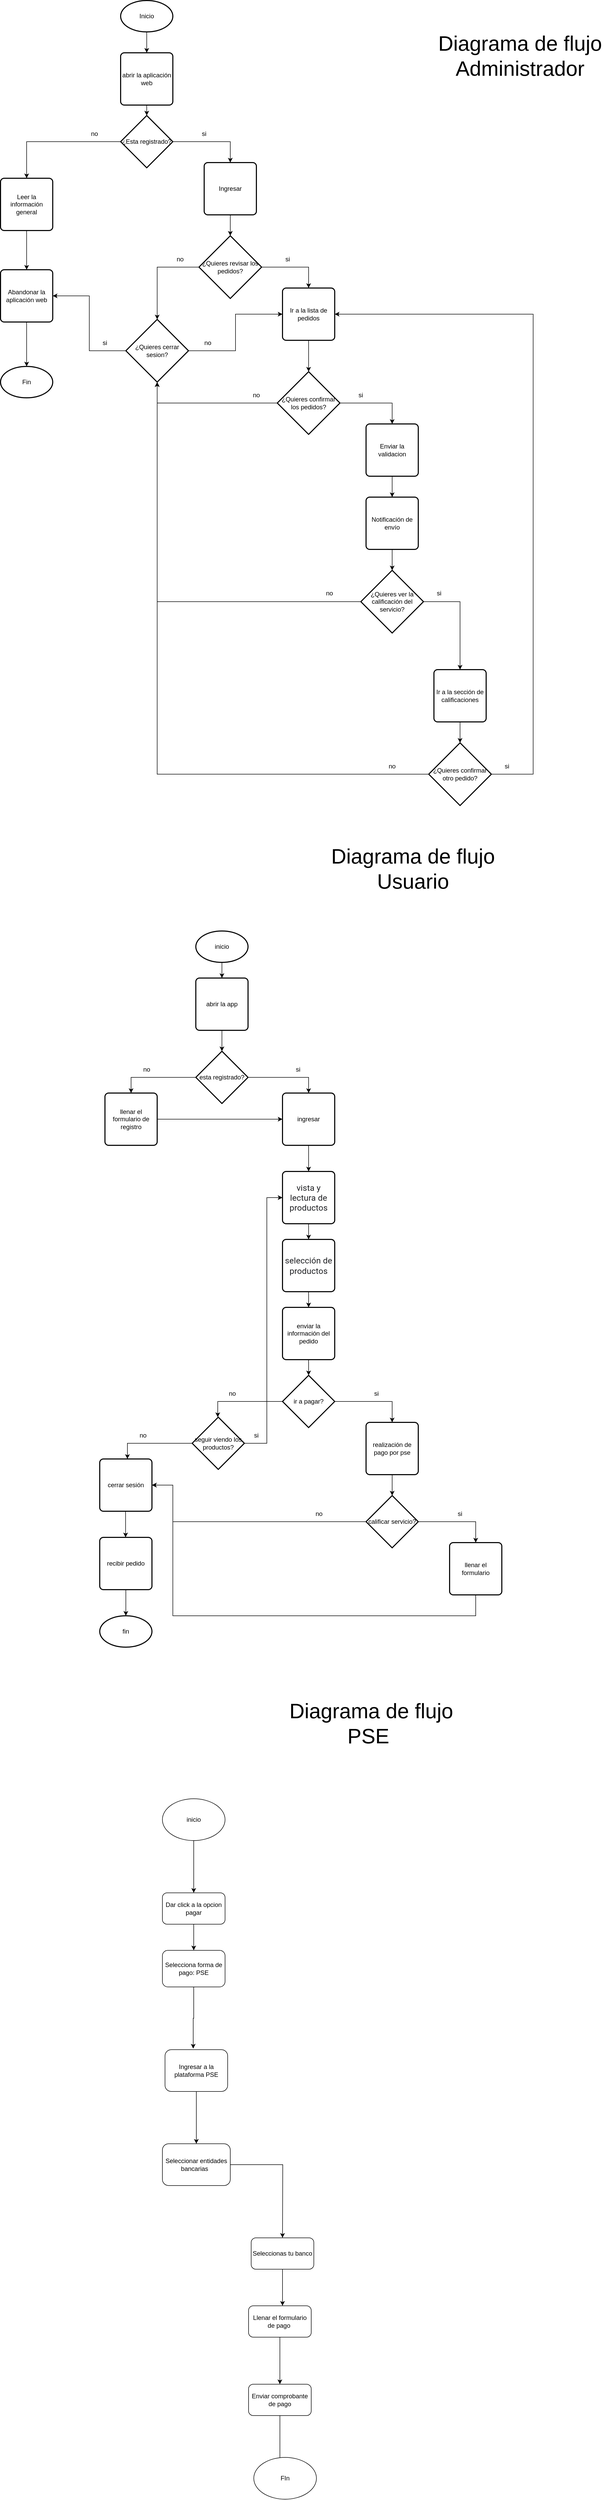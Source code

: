 <mxfile version="20.2.7" type="device"><diagram id="wecZEgnaJCHyFuFDTO1n" name="Página-1"><mxGraphModel dx="2893" dy="1547" grid="1" gridSize="10" guides="1" tooltips="1" connect="1" arrows="1" fold="1" page="1" pageScale="1" pageWidth="827" pageHeight="1169" math="0" shadow="0"><root><mxCell id="0"/><mxCell id="1" parent="0"/><mxCell id="30bfl4u9Gm2ot_dtQtTV-16" style="edgeStyle=orthogonalEdgeStyle;rounded=0;orthogonalLoop=1;jettySize=auto;html=1;exitX=0.5;exitY=1;exitDx=0;exitDy=0;exitPerimeter=0;entryX=0.5;entryY=0;entryDx=0;entryDy=0;" parent="1" source="30bfl4u9Gm2ot_dtQtTV-1" target="30bfl4u9Gm2ot_dtQtTV-2" edge="1"><mxGeometry relative="1" as="geometry"/></mxCell><mxCell id="30bfl4u9Gm2ot_dtQtTV-1" value="Inicio" style="strokeWidth=2;html=1;shape=mxgraph.flowchart.start_1;whiteSpace=wrap;" parent="1" vertex="1"><mxGeometry x="370" y="20" width="100" height="60" as="geometry"/></mxCell><mxCell id="30bfl4u9Gm2ot_dtQtTV-15" style="edgeStyle=orthogonalEdgeStyle;rounded=0;orthogonalLoop=1;jettySize=auto;html=1;exitX=0.5;exitY=1;exitDx=0;exitDy=0;entryX=0.5;entryY=0;entryDx=0;entryDy=0;entryPerimeter=0;" parent="1" source="30bfl4u9Gm2ot_dtQtTV-2" target="30bfl4u9Gm2ot_dtQtTV-3" edge="1"><mxGeometry relative="1" as="geometry"/></mxCell><mxCell id="30bfl4u9Gm2ot_dtQtTV-2" value="abrir la aplicación web" style="rounded=1;whiteSpace=wrap;html=1;absoluteArcSize=1;arcSize=14;strokeWidth=2;" parent="1" vertex="1"><mxGeometry x="370" y="120" width="100" height="100" as="geometry"/></mxCell><mxCell id="30bfl4u9Gm2ot_dtQtTV-6" style="edgeStyle=orthogonalEdgeStyle;rounded=0;orthogonalLoop=1;jettySize=auto;html=1;exitX=0;exitY=0.5;exitDx=0;exitDy=0;exitPerimeter=0;" parent="1" source="30bfl4u9Gm2ot_dtQtTV-3" target="30bfl4u9Gm2ot_dtQtTV-5" edge="1"><mxGeometry relative="1" as="geometry"/></mxCell><mxCell id="30bfl4u9Gm2ot_dtQtTV-7" style="edgeStyle=orthogonalEdgeStyle;rounded=0;orthogonalLoop=1;jettySize=auto;html=1;exitX=1;exitY=0.5;exitDx=0;exitDy=0;exitPerimeter=0;entryX=0.5;entryY=0;entryDx=0;entryDy=0;" parent="1" source="30bfl4u9Gm2ot_dtQtTV-3" target="30bfl4u9Gm2ot_dtQtTV-4" edge="1"><mxGeometry relative="1" as="geometry"/></mxCell><mxCell id="30bfl4u9Gm2ot_dtQtTV-3" value="¿Esta registrado?" style="strokeWidth=2;html=1;shape=mxgraph.flowchart.decision;whiteSpace=wrap;" parent="1" vertex="1"><mxGeometry x="370" y="240" width="100" height="100" as="geometry"/></mxCell><mxCell id="30bfl4u9Gm2ot_dtQtTV-21" style="edgeStyle=orthogonalEdgeStyle;rounded=0;orthogonalLoop=1;jettySize=auto;html=1;exitX=0.5;exitY=1;exitDx=0;exitDy=0;entryX=0.5;entryY=0;entryDx=0;entryDy=0;entryPerimeter=0;" parent="1" source="30bfl4u9Gm2ot_dtQtTV-4" target="30bfl4u9Gm2ot_dtQtTV-8" edge="1"><mxGeometry relative="1" as="geometry"/></mxCell><mxCell id="30bfl4u9Gm2ot_dtQtTV-4" value="Ingresar" style="rounded=1;whiteSpace=wrap;html=1;absoluteArcSize=1;arcSize=14;strokeWidth=2;" parent="1" vertex="1"><mxGeometry x="530" y="330" width="100" height="100" as="geometry"/></mxCell><mxCell id="30bfl4u9Gm2ot_dtQtTV-25" style="edgeStyle=orthogonalEdgeStyle;rounded=0;orthogonalLoop=1;jettySize=auto;html=1;exitX=0.5;exitY=1;exitDx=0;exitDy=0;entryX=0.5;entryY=0;entryDx=0;entryDy=0;" parent="1" source="30bfl4u9Gm2ot_dtQtTV-5" target="30bfl4u9Gm2ot_dtQtTV-17" edge="1"><mxGeometry relative="1" as="geometry"/></mxCell><mxCell id="30bfl4u9Gm2ot_dtQtTV-5" value="Leer la información general" style="rounded=1;whiteSpace=wrap;html=1;absoluteArcSize=1;arcSize=14;strokeWidth=2;" parent="1" vertex="1"><mxGeometry x="140" y="360" width="100" height="100" as="geometry"/></mxCell><mxCell id="30bfl4u9Gm2ot_dtQtTV-12" style="edgeStyle=orthogonalEdgeStyle;rounded=0;orthogonalLoop=1;jettySize=auto;html=1;exitX=1;exitY=0.5;exitDx=0;exitDy=0;exitPerimeter=0;entryX=0.5;entryY=0;entryDx=0;entryDy=0;" parent="1" source="30bfl4u9Gm2ot_dtQtTV-8" target="30bfl4u9Gm2ot_dtQtTV-10" edge="1"><mxGeometry relative="1" as="geometry"/></mxCell><mxCell id="30bfl4u9Gm2ot_dtQtTV-14" style="edgeStyle=orthogonalEdgeStyle;rounded=0;orthogonalLoop=1;jettySize=auto;html=1;exitX=0;exitY=0.5;exitDx=0;exitDy=0;exitPerimeter=0;entryX=0.5;entryY=0;entryDx=0;entryDy=0;entryPerimeter=0;" parent="1" source="30bfl4u9Gm2ot_dtQtTV-8" target="30bfl4u9Gm2ot_dtQtTV-13" edge="1"><mxGeometry relative="1" as="geometry"/></mxCell><mxCell id="30bfl4u9Gm2ot_dtQtTV-8" value="¿Quieres revisar los pedidos?" style="strokeWidth=2;html=1;shape=mxgraph.flowchart.decision;whiteSpace=wrap;" parent="1" vertex="1"><mxGeometry x="520" y="470" width="120" height="120" as="geometry"/></mxCell><mxCell id="30bfl4u9Gm2ot_dtQtTV-20" style="edgeStyle=orthogonalEdgeStyle;rounded=0;orthogonalLoop=1;jettySize=auto;html=1;exitX=0.5;exitY=1;exitDx=0;exitDy=0;entryX=0.5;entryY=0;entryDx=0;entryDy=0;entryPerimeter=0;" parent="1" source="30bfl4u9Gm2ot_dtQtTV-10" target="30bfl4u9Gm2ot_dtQtTV-18" edge="1"><mxGeometry relative="1" as="geometry"/></mxCell><mxCell id="30bfl4u9Gm2ot_dtQtTV-10" value="Ir a la lista de pedidos" style="rounded=1;whiteSpace=wrap;html=1;absoluteArcSize=1;arcSize=14;strokeWidth=2;" parent="1" vertex="1"><mxGeometry x="680" y="570" width="100" height="100" as="geometry"/></mxCell><mxCell id="30bfl4u9Gm2ot_dtQtTV-26" style="edgeStyle=orthogonalEdgeStyle;rounded=0;orthogonalLoop=1;jettySize=auto;html=1;exitX=0;exitY=0.5;exitDx=0;exitDy=0;exitPerimeter=0;entryX=1;entryY=0.5;entryDx=0;entryDy=0;" parent="1" source="30bfl4u9Gm2ot_dtQtTV-13" target="30bfl4u9Gm2ot_dtQtTV-17" edge="1"><mxGeometry relative="1" as="geometry"><mxPoint x="270" y="620" as="targetPoint"/></mxGeometry></mxCell><mxCell id="30bfl4u9Gm2ot_dtQtTV-27" style="edgeStyle=orthogonalEdgeStyle;rounded=0;orthogonalLoop=1;jettySize=auto;html=1;exitX=1;exitY=0.5;exitDx=0;exitDy=0;exitPerimeter=0;entryX=0;entryY=0.5;entryDx=0;entryDy=0;" parent="1" source="30bfl4u9Gm2ot_dtQtTV-13" target="30bfl4u9Gm2ot_dtQtTV-10" edge="1"><mxGeometry relative="1" as="geometry"/></mxCell><mxCell id="30bfl4u9Gm2ot_dtQtTV-13" value="¿Quieres cerrar sesion?" style="strokeWidth=2;html=1;shape=mxgraph.flowchart.decision;whiteSpace=wrap;" parent="1" vertex="1"><mxGeometry x="380" y="630" width="120" height="120" as="geometry"/></mxCell><mxCell id="30bfl4u9Gm2ot_dtQtTV-45" style="edgeStyle=orthogonalEdgeStyle;rounded=0;orthogonalLoop=1;jettySize=auto;html=1;exitX=0.5;exitY=1;exitDx=0;exitDy=0;entryX=0.5;entryY=0;entryDx=0;entryDy=0;entryPerimeter=0;" parent="1" source="30bfl4u9Gm2ot_dtQtTV-17" target="30bfl4u9Gm2ot_dtQtTV-44" edge="1"><mxGeometry relative="1" as="geometry"/></mxCell><mxCell id="30bfl4u9Gm2ot_dtQtTV-17" value="Abandonar la aplicación web" style="rounded=1;whiteSpace=wrap;html=1;absoluteArcSize=1;arcSize=14;strokeWidth=2;" parent="1" vertex="1"><mxGeometry x="140" y="535" width="100" height="100" as="geometry"/></mxCell><mxCell id="30bfl4u9Gm2ot_dtQtTV-30" style="edgeStyle=orthogonalEdgeStyle;rounded=0;orthogonalLoop=1;jettySize=auto;html=1;exitX=0;exitY=0.5;exitDx=0;exitDy=0;exitPerimeter=0;entryX=0.5;entryY=1;entryDx=0;entryDy=0;entryPerimeter=0;" parent="1" source="30bfl4u9Gm2ot_dtQtTV-18" target="30bfl4u9Gm2ot_dtQtTV-13" edge="1"><mxGeometry relative="1" as="geometry"/></mxCell><mxCell id="30bfl4u9Gm2ot_dtQtTV-31" style="edgeStyle=orthogonalEdgeStyle;rounded=0;orthogonalLoop=1;jettySize=auto;html=1;exitX=1;exitY=0.5;exitDx=0;exitDy=0;exitPerimeter=0;entryX=0.5;entryY=0;entryDx=0;entryDy=0;" parent="1" source="30bfl4u9Gm2ot_dtQtTV-18" target="30bfl4u9Gm2ot_dtQtTV-29" edge="1"><mxGeometry relative="1" as="geometry"/></mxCell><mxCell id="30bfl4u9Gm2ot_dtQtTV-18" value="¿Quieres confirmar los pedidos?" style="strokeWidth=2;html=1;shape=mxgraph.flowchart.decision;whiteSpace=wrap;" parent="1" vertex="1"><mxGeometry x="670" y="730" width="120" height="120" as="geometry"/></mxCell><mxCell id="sevGYqoD55MV8cXYLVxu-10" style="edgeStyle=orthogonalEdgeStyle;rounded=0;orthogonalLoop=1;jettySize=auto;html=1;exitX=0.5;exitY=1;exitDx=0;exitDy=0;entryX=0.5;entryY=0;entryDx=0;entryDy=0;" edge="1" parent="1" source="30bfl4u9Gm2ot_dtQtTV-29" target="sevGYqoD55MV8cXYLVxu-9"><mxGeometry relative="1" as="geometry"/></mxCell><mxCell id="30bfl4u9Gm2ot_dtQtTV-29" value="Enviar la validacion" style="rounded=1;whiteSpace=wrap;html=1;absoluteArcSize=1;arcSize=14;strokeWidth=2;" parent="1" vertex="1"><mxGeometry x="840" y="830" width="100" height="100" as="geometry"/></mxCell><mxCell id="30bfl4u9Gm2ot_dtQtTV-35" style="edgeStyle=orthogonalEdgeStyle;rounded=0;orthogonalLoop=1;jettySize=auto;html=1;exitX=0;exitY=0.5;exitDx=0;exitDy=0;exitPerimeter=0;entryX=0.5;entryY=1;entryDx=0;entryDy=0;entryPerimeter=0;" parent="1" source="30bfl4u9Gm2ot_dtQtTV-33" target="30bfl4u9Gm2ot_dtQtTV-13" edge="1"><mxGeometry relative="1" as="geometry"/></mxCell><mxCell id="30bfl4u9Gm2ot_dtQtTV-38" style="edgeStyle=orthogonalEdgeStyle;rounded=0;orthogonalLoop=1;jettySize=auto;html=1;exitX=1;exitY=0.5;exitDx=0;exitDy=0;exitPerimeter=0;entryX=0.5;entryY=0;entryDx=0;entryDy=0;" parent="1" source="30bfl4u9Gm2ot_dtQtTV-33" target="30bfl4u9Gm2ot_dtQtTV-36" edge="1"><mxGeometry relative="1" as="geometry"/></mxCell><mxCell id="30bfl4u9Gm2ot_dtQtTV-33" value="¿Quieres ver la calificación del servicio?" style="strokeWidth=2;html=1;shape=mxgraph.flowchart.decision;whiteSpace=wrap;" parent="1" vertex="1"><mxGeometry x="830" y="1110" width="120" height="120" as="geometry"/></mxCell><mxCell id="30bfl4u9Gm2ot_dtQtTV-40" style="edgeStyle=orthogonalEdgeStyle;rounded=0;orthogonalLoop=1;jettySize=auto;html=1;exitX=0.5;exitY=1;exitDx=0;exitDy=0;entryX=0.5;entryY=0;entryDx=0;entryDy=0;entryPerimeter=0;" parent="1" source="30bfl4u9Gm2ot_dtQtTV-36" target="30bfl4u9Gm2ot_dtQtTV-39" edge="1"><mxGeometry relative="1" as="geometry"/></mxCell><mxCell id="30bfl4u9Gm2ot_dtQtTV-36" value="Ir a la sección de calificaciones" style="rounded=1;whiteSpace=wrap;html=1;absoluteArcSize=1;arcSize=14;strokeWidth=2;" parent="1" vertex="1"><mxGeometry x="970" y="1300" width="100" height="100" as="geometry"/></mxCell><mxCell id="30bfl4u9Gm2ot_dtQtTV-41" style="edgeStyle=orthogonalEdgeStyle;rounded=0;orthogonalLoop=1;jettySize=auto;html=1;exitX=0;exitY=0.5;exitDx=0;exitDy=0;exitPerimeter=0;entryX=0.5;entryY=1;entryDx=0;entryDy=0;entryPerimeter=0;" parent="1" source="30bfl4u9Gm2ot_dtQtTV-39" target="30bfl4u9Gm2ot_dtQtTV-13" edge="1"><mxGeometry relative="1" as="geometry"><mxPoint x="350" y="1030" as="targetPoint"/></mxGeometry></mxCell><mxCell id="30bfl4u9Gm2ot_dtQtTV-42" style="edgeStyle=orthogonalEdgeStyle;rounded=0;orthogonalLoop=1;jettySize=auto;html=1;exitX=1;exitY=0.5;exitDx=0;exitDy=0;exitPerimeter=0;entryX=1;entryY=0.5;entryDx=0;entryDy=0;" parent="1" source="30bfl4u9Gm2ot_dtQtTV-39" target="30bfl4u9Gm2ot_dtQtTV-10" edge="1"><mxGeometry relative="1" as="geometry"><Array as="points"><mxPoint x="1160" y="1500"/><mxPoint x="1160" y="620"/></Array></mxGeometry></mxCell><mxCell id="30bfl4u9Gm2ot_dtQtTV-39" value="¿Quieres confirmar otro pedido?" style="strokeWidth=2;html=1;shape=mxgraph.flowchart.decision;whiteSpace=wrap;" parent="1" vertex="1"><mxGeometry x="960" y="1440" width="120" height="120" as="geometry"/></mxCell><mxCell id="30bfl4u9Gm2ot_dtQtTV-44" value="Fin" style="strokeWidth=2;html=1;shape=mxgraph.flowchart.start_1;whiteSpace=wrap;" parent="1" vertex="1"><mxGeometry x="140" y="720" width="100" height="60" as="geometry"/></mxCell><mxCell id="-JVxQRZXCq_JoWuYTNrH-1" value="&lt;font style=&quot;font-size: 40px;&quot;&gt;Diagrama de flujo Administrador&lt;/font&gt;" style="text;html=1;strokeColor=none;fillColor=none;align=center;verticalAlign=middle;whiteSpace=wrap;rounded=0;" parent="1" vertex="1"><mxGeometry x="960" y="30" width="350" height="190" as="geometry"/></mxCell><mxCell id="-JVxQRZXCq_JoWuYTNrH-45" value="inicio" style="strokeWidth=2;html=1;shape=mxgraph.flowchart.start_1;whiteSpace=wrap;" parent="1" vertex="1"><mxGeometry x="514" y="1800" width="100" height="60" as="geometry"/></mxCell><mxCell id="-JVxQRZXCq_JoWuYTNrH-46" value="ingresar" style="rounded=1;whiteSpace=wrap;html=1;absoluteArcSize=1;arcSize=14;strokeWidth=2;" parent="1" vertex="1"><mxGeometry x="680" y="2110" width="100" height="100" as="geometry"/></mxCell><mxCell id="-JVxQRZXCq_JoWuYTNrH-47" value="abrir la app" style="rounded=1;whiteSpace=wrap;html=1;absoluteArcSize=1;arcSize=14;strokeWidth=2;" parent="1" vertex="1"><mxGeometry x="514" y="1890" width="100" height="100" as="geometry"/></mxCell><mxCell id="-JVxQRZXCq_JoWuYTNrH-48" value="esta registrado?" style="strokeWidth=2;html=1;shape=mxgraph.flowchart.decision;whiteSpace=wrap;" parent="1" vertex="1"><mxGeometry x="514" y="2030" width="100" height="100" as="geometry"/></mxCell><mxCell id="-JVxQRZXCq_JoWuYTNrH-49" style="edgeStyle=orthogonalEdgeStyle;rounded=0;orthogonalLoop=1;jettySize=auto;html=1;entryX=0;entryY=0.5;entryDx=0;entryDy=0;" parent="1" source="-JVxQRZXCq_JoWuYTNrH-50" target="-JVxQRZXCq_JoWuYTNrH-46" edge="1"><mxGeometry relative="1" as="geometry"/></mxCell><mxCell id="-JVxQRZXCq_JoWuYTNrH-50" value="llenar el formulario de registro" style="rounded=1;whiteSpace=wrap;html=1;absoluteArcSize=1;arcSize=14;strokeWidth=2;" parent="1" vertex="1"><mxGeometry x="340" y="2110" width="100" height="100" as="geometry"/></mxCell><mxCell id="-JVxQRZXCq_JoWuYTNrH-51" value="&lt;span style=&quot;color: rgb(32, 33, 36); font-family: Roboto, Arial, sans-serif; font-size: 16px; font-variant-ligatures: none; letter-spacing: 0.1px; text-align: start; background-color: rgb(255, 255, 255);&quot;&gt;vista y lectura de productos&lt;/span&gt;" style="rounded=1;whiteSpace=wrap;html=1;absoluteArcSize=1;arcSize=14;strokeWidth=2;" parent="1" vertex="1"><mxGeometry x="680" y="2260" width="100" height="100" as="geometry"/></mxCell><mxCell id="-JVxQRZXCq_JoWuYTNrH-52" value="&lt;span style=&quot;text-align: start; background-color: rgb(255, 255, 255);&quot;&gt;&lt;font face=&quot;Roboto, Arial, sans-serif&quot; color=&quot;#202124&quot;&gt;&lt;span style=&quot;font-size: 16px; font-variant-ligatures: none; letter-spacing: 0.1px;&quot;&gt;selección&amp;nbsp;de productos&lt;/span&gt;&lt;/font&gt;&lt;/span&gt;" style="rounded=1;whiteSpace=wrap;html=1;absoluteArcSize=1;arcSize=14;strokeWidth=2;" parent="1" vertex="1"><mxGeometry x="680" y="2390" width="100" height="100" as="geometry"/></mxCell><mxCell id="-JVxQRZXCq_JoWuYTNrH-53" value="realización de pago por pse" style="rounded=1;whiteSpace=wrap;html=1;absoluteArcSize=1;arcSize=14;strokeWidth=2;" parent="1" vertex="1"><mxGeometry x="840" y="2740" width="100" height="100" as="geometry"/></mxCell><mxCell id="-JVxQRZXCq_JoWuYTNrH-54" value="enviar la información del pedido" style="rounded=1;whiteSpace=wrap;html=1;absoluteArcSize=1;arcSize=14;strokeWidth=2;" parent="1" vertex="1"><mxGeometry x="680" y="2520" width="100" height="100" as="geometry"/></mxCell><mxCell id="-JVxQRZXCq_JoWuYTNrH-55" value="ir a pagar?" style="strokeWidth=2;html=1;shape=mxgraph.flowchart.decision;whiteSpace=wrap;" parent="1" vertex="1"><mxGeometry x="680" y="2650" width="100" height="100" as="geometry"/></mxCell><mxCell id="-JVxQRZXCq_JoWuYTNrH-56" value="" style="endArrow=classic;html=1;rounded=0;exitX=0.5;exitY=1;exitDx=0;exitDy=0;exitPerimeter=0;" parent="1" source="-JVxQRZXCq_JoWuYTNrH-45" target="-JVxQRZXCq_JoWuYTNrH-47" edge="1"><mxGeometry width="50" height="50" relative="1" as="geometry"><mxPoint x="580" y="2010" as="sourcePoint"/><mxPoint x="630" y="1960" as="targetPoint"/></mxGeometry></mxCell><mxCell id="-JVxQRZXCq_JoWuYTNrH-57" value="" style="endArrow=classic;html=1;rounded=0;exitX=0.5;exitY=1;exitDx=0;exitDy=0;entryX=0.5;entryY=0;entryDx=0;entryDy=0;entryPerimeter=0;" parent="1" source="-JVxQRZXCq_JoWuYTNrH-47" target="-JVxQRZXCq_JoWuYTNrH-48" edge="1"><mxGeometry width="50" height="50" relative="1" as="geometry"><mxPoint x="580" y="2010" as="sourcePoint"/><mxPoint x="630" y="1960" as="targetPoint"/></mxGeometry></mxCell><mxCell id="-JVxQRZXCq_JoWuYTNrH-58" value="" style="endArrow=classic;html=1;rounded=0;exitX=1;exitY=0.5;exitDx=0;exitDy=0;exitPerimeter=0;entryX=0.5;entryY=0;entryDx=0;entryDy=0;" parent="1" source="-JVxQRZXCq_JoWuYTNrH-48" target="-JVxQRZXCq_JoWuYTNrH-46" edge="1"><mxGeometry width="50" height="50" relative="1" as="geometry"><mxPoint x="580" y="2010" as="sourcePoint"/><mxPoint x="730" y="2080" as="targetPoint"/><Array as="points"><mxPoint x="730" y="2080"/></Array></mxGeometry></mxCell><mxCell id="-JVxQRZXCq_JoWuYTNrH-59" value="" style="endArrow=classic;html=1;rounded=0;exitX=0;exitY=0.5;exitDx=0;exitDy=0;exitPerimeter=0;" parent="1" source="-JVxQRZXCq_JoWuYTNrH-48" target="-JVxQRZXCq_JoWuYTNrH-50" edge="1"><mxGeometry width="50" height="50" relative="1" as="geometry"><mxPoint x="624" y="2090" as="sourcePoint"/><mxPoint x="740" y="2120" as="targetPoint"/><Array as="points"><mxPoint x="390" y="2080"/></Array></mxGeometry></mxCell><mxCell id="-JVxQRZXCq_JoWuYTNrH-60" value="si" style="text;html=1;strokeColor=none;fillColor=none;align=center;verticalAlign=middle;whiteSpace=wrap;rounded=0;" parent="1" vertex="1"><mxGeometry x="680" y="2050" width="60" height="30" as="geometry"/></mxCell><mxCell id="-JVxQRZXCq_JoWuYTNrH-61" value="no" style="text;html=1;strokeColor=none;fillColor=none;align=center;verticalAlign=middle;whiteSpace=wrap;rounded=0;" parent="1" vertex="1"><mxGeometry x="390" y="2050" width="60" height="30" as="geometry"/></mxCell><mxCell id="-JVxQRZXCq_JoWuYTNrH-62" value="&lt;font style=&quot;vertical-align: inherit;&quot;&gt;&lt;font style=&quot;vertical-align: inherit;&quot;&gt;cerrar sesión&lt;/font&gt;&lt;/font&gt;" style="rounded=1;whiteSpace=wrap;html=1;absoluteArcSize=1;arcSize=14;strokeWidth=2;" parent="1" vertex="1"><mxGeometry x="330" y="2810" width="100" height="100" as="geometry"/></mxCell><mxCell id="-JVxQRZXCq_JoWuYTNrH-63" value="seguir viendo los productos?" style="strokeWidth=2;html=1;shape=mxgraph.flowchart.decision;whiteSpace=wrap;" parent="1" vertex="1"><mxGeometry x="507" y="2730" width="100" height="100" as="geometry"/></mxCell><mxCell id="-JVxQRZXCq_JoWuYTNrH-64" value="" style="endArrow=classic;html=1;rounded=0;entryX=0.5;entryY=0;entryDx=0;entryDy=0;" parent="1" target="-JVxQRZXCq_JoWuYTNrH-51" edge="1"><mxGeometry width="50" height="50" relative="1" as="geometry"><mxPoint x="730" y="2210" as="sourcePoint"/><mxPoint x="670" y="2250" as="targetPoint"/></mxGeometry></mxCell><mxCell id="-JVxQRZXCq_JoWuYTNrH-65" value="" style="endArrow=classic;html=1;rounded=0;exitX=0.5;exitY=1;exitDx=0;exitDy=0;" parent="1" source="-JVxQRZXCq_JoWuYTNrH-51" edge="1"><mxGeometry width="50" height="50" relative="1" as="geometry"><mxPoint x="730" y="2366" as="sourcePoint"/><mxPoint x="730" y="2390" as="targetPoint"/></mxGeometry></mxCell><mxCell id="-JVxQRZXCq_JoWuYTNrH-66" value="" style="endArrow=classic;html=1;rounded=0;exitX=0.5;exitY=1;exitDx=0;exitDy=0;entryX=0.5;entryY=0;entryDx=0;entryDy=0;" parent="1" source="-JVxQRZXCq_JoWuYTNrH-52" target="-JVxQRZXCq_JoWuYTNrH-54" edge="1"><mxGeometry width="50" height="50" relative="1" as="geometry"><mxPoint x="740" y="2370" as="sourcePoint"/><mxPoint x="740" y="2400" as="targetPoint"/></mxGeometry></mxCell><mxCell id="-JVxQRZXCq_JoWuYTNrH-67" value="" style="endArrow=classic;html=1;rounded=0;exitX=0.5;exitY=1;exitDx=0;exitDy=0;" parent="1" source="-JVxQRZXCq_JoWuYTNrH-54" target="-JVxQRZXCq_JoWuYTNrH-55" edge="1"><mxGeometry width="50" height="50" relative="1" as="geometry"><mxPoint x="740" y="2517" as="sourcePoint"/><mxPoint x="740" y="2547" as="targetPoint"/></mxGeometry></mxCell><mxCell id="-JVxQRZXCq_JoWuYTNrH-68" value="" style="endArrow=classic;html=1;rounded=0;exitX=1;exitY=0.5;exitDx=0;exitDy=0;exitPerimeter=0;" parent="1" source="-JVxQRZXCq_JoWuYTNrH-55" target="-JVxQRZXCq_JoWuYTNrH-53" edge="1"><mxGeometry width="50" height="50" relative="1" as="geometry"><mxPoint x="790" y="2700" as="sourcePoint"/><mxPoint x="890" y="2740" as="targetPoint"/><Array as="points"><mxPoint x="890" y="2700"/></Array></mxGeometry></mxCell><mxCell id="-JVxQRZXCq_JoWuYTNrH-69" value="si" style="text;html=1;strokeColor=none;fillColor=none;align=center;verticalAlign=middle;whiteSpace=wrap;rounded=0;" parent="1" vertex="1"><mxGeometry x="830" y="2670" width="60" height="30" as="geometry"/></mxCell><mxCell id="-JVxQRZXCq_JoWuYTNrH-70" value="" style="endArrow=classic;html=1;rounded=0;exitX=0;exitY=0.5;exitDx=0;exitDy=0;exitPerimeter=0;" parent="1" edge="1"><mxGeometry width="50" height="50" relative="1" as="geometry"><mxPoint x="680" y="2700" as="sourcePoint"/><mxPoint x="556" y="2730" as="targetPoint"/><Array as="points"><mxPoint x="556" y="2700"/></Array></mxGeometry></mxCell><mxCell id="-JVxQRZXCq_JoWuYTNrH-71" value="" style="endArrow=classic;html=1;rounded=0;exitX=1;exitY=0.5;exitDx=0;exitDy=0;exitPerimeter=0;" parent="1" source="-JVxQRZXCq_JoWuYTNrH-63" target="-JVxQRZXCq_JoWuYTNrH-51" edge="1"><mxGeometry width="50" height="50" relative="1" as="geometry"><mxPoint x="520" y="2890" as="sourcePoint"/><mxPoint x="650" y="2260" as="targetPoint"/><Array as="points"><mxPoint x="650" y="2780"/><mxPoint x="650" y="2310"/></Array></mxGeometry></mxCell><mxCell id="-JVxQRZXCq_JoWuYTNrH-72" value="si" style="text;html=1;strokeColor=none;fillColor=none;align=center;verticalAlign=middle;whiteSpace=wrap;rounded=0;" parent="1" vertex="1"><mxGeometry x="600" y="2750" width="60" height="30" as="geometry"/></mxCell><mxCell id="-JVxQRZXCq_JoWuYTNrH-73" value="" style="endArrow=classic;html=1;rounded=0;exitX=0;exitY=0.5;exitDx=0;exitDy=0;exitPerimeter=0;" parent="1" edge="1"><mxGeometry width="50" height="50" relative="1" as="geometry"><mxPoint x="507" y="2780" as="sourcePoint"/><mxPoint x="383" y="2810" as="targetPoint"/><Array as="points"><mxPoint x="383" y="2780"/></Array></mxGeometry></mxCell><mxCell id="-JVxQRZXCq_JoWuYTNrH-74" value="no" style="text;html=1;strokeColor=none;fillColor=none;align=center;verticalAlign=middle;whiteSpace=wrap;rounded=0;" parent="1" vertex="1"><mxGeometry x="383" y="2750" width="60" height="30" as="geometry"/></mxCell><mxCell id="-JVxQRZXCq_JoWuYTNrH-75" value="fin" style="strokeWidth=2;html=1;shape=mxgraph.flowchart.start_1;whiteSpace=wrap;" parent="1" vertex="1"><mxGeometry x="330" y="3110" width="100" height="60" as="geometry"/></mxCell><mxCell id="-JVxQRZXCq_JoWuYTNrH-76" value="" style="endArrow=classic;html=1;rounded=0;" parent="1" edge="1"><mxGeometry width="50" height="50" relative="1" as="geometry"><mxPoint x="379.5" y="2910" as="sourcePoint"/><mxPoint x="379.5" y="2960" as="targetPoint"/></mxGeometry></mxCell><mxCell id="-JVxQRZXCq_JoWuYTNrH-77" value="calificar servicio?" style="strokeWidth=2;html=1;shape=mxgraph.flowchart.decision;whiteSpace=wrap;" parent="1" vertex="1"><mxGeometry x="840" y="2880" width="100" height="100" as="geometry"/></mxCell><mxCell id="-JVxQRZXCq_JoWuYTNrH-78" value="recibir pedido" style="rounded=1;whiteSpace=wrap;html=1;absoluteArcSize=1;arcSize=14;strokeWidth=2;" parent="1" vertex="1"><mxGeometry x="330" y="2960" width="100" height="100" as="geometry"/></mxCell><mxCell id="-JVxQRZXCq_JoWuYTNrH-79" value="" style="endArrow=classic;html=1;rounded=0;exitX=0.5;exitY=1;exitDx=0;exitDy=0;" parent="1" source="-JVxQRZXCq_JoWuYTNrH-78" target="-JVxQRZXCq_JoWuYTNrH-75" edge="1"><mxGeometry width="50" height="50" relative="1" as="geometry"><mxPoint x="389.5" y="2920" as="sourcePoint"/><mxPoint x="389.5" y="2970" as="targetPoint"/></mxGeometry></mxCell><mxCell id="-JVxQRZXCq_JoWuYTNrH-80" value="" style="endArrow=classic;html=1;rounded=0;exitX=0.5;exitY=1;exitDx=0;exitDy=0;" parent="1" source="-JVxQRZXCq_JoWuYTNrH-53" target="-JVxQRZXCq_JoWuYTNrH-77" edge="1"><mxGeometry width="50" height="50" relative="1" as="geometry"><mxPoint x="389.5" y="2920" as="sourcePoint"/><mxPoint x="389.5" y="2970" as="targetPoint"/></mxGeometry></mxCell><mxCell id="-JVxQRZXCq_JoWuYTNrH-81" value="" style="endArrow=classic;html=1;rounded=0;exitX=1;exitY=0.5;exitDx=0;exitDy=0;exitPerimeter=0;" parent="1" edge="1"><mxGeometry width="50" height="50" relative="1" as="geometry"><mxPoint x="940" y="2930" as="sourcePoint"/><mxPoint x="1050" y="2970" as="targetPoint"/><Array as="points"><mxPoint x="1050" y="2930"/></Array></mxGeometry></mxCell><mxCell id="-JVxQRZXCq_JoWuYTNrH-82" value="" style="endArrow=classic;html=1;rounded=0;exitX=0;exitY=0.5;exitDx=0;exitDy=0;exitPerimeter=0;entryX=1;entryY=0.5;entryDx=0;entryDy=0;" parent="1" target="-JVxQRZXCq_JoWuYTNrH-62" edge="1"><mxGeometry width="50" height="50" relative="1" as="geometry"><mxPoint x="840" y="2930" as="sourcePoint"/><mxPoint x="460" y="2930" as="targetPoint"/><Array as="points"><mxPoint x="630" y="2930"/><mxPoint x="470" y="2930"/><mxPoint x="470" y="2860"/></Array></mxGeometry></mxCell><mxCell id="-JVxQRZXCq_JoWuYTNrH-83" value="no" style="text;html=1;strokeColor=none;fillColor=none;align=center;verticalAlign=middle;whiteSpace=wrap;rounded=0;" parent="1" vertex="1"><mxGeometry x="554" y="2670" width="60" height="30" as="geometry"/></mxCell><mxCell id="-JVxQRZXCq_JoWuYTNrH-84" value="si" style="text;html=1;strokeColor=none;fillColor=none;align=center;verticalAlign=middle;whiteSpace=wrap;rounded=0;" parent="1" vertex="1"><mxGeometry x="990" y="2900" width="60" height="30" as="geometry"/></mxCell><mxCell id="-JVxQRZXCq_JoWuYTNrH-85" value="no" style="text;html=1;strokeColor=none;fillColor=none;align=center;verticalAlign=middle;whiteSpace=wrap;rounded=0;" parent="1" vertex="1"><mxGeometry x="720" y="2900" width="60" height="30" as="geometry"/></mxCell><mxCell id="-JVxQRZXCq_JoWuYTNrH-86" value="llenar el formulario" style="rounded=1;whiteSpace=wrap;html=1;absoluteArcSize=1;arcSize=14;strokeWidth=2;" parent="1" vertex="1"><mxGeometry x="1000" y="2970" width="100" height="100" as="geometry"/></mxCell><mxCell id="-JVxQRZXCq_JoWuYTNrH-87" value="" style="endArrow=classic;html=1;rounded=0;exitX=0.5;exitY=1;exitDx=0;exitDy=0;entryX=1;entryY=0.5;entryDx=0;entryDy=0;" parent="1" source="-JVxQRZXCq_JoWuYTNrH-86" target="-JVxQRZXCq_JoWuYTNrH-62" edge="1"><mxGeometry width="50" height="50" relative="1" as="geometry"><mxPoint x="900" y="2850" as="sourcePoint"/><mxPoint x="470" y="2820" as="targetPoint"/><Array as="points"><mxPoint x="1050" y="3110"/><mxPoint x="470" y="3110"/><mxPoint x="470" y="2860"/></Array></mxGeometry></mxCell><mxCell id="-JVxQRZXCq_JoWuYTNrH-88" value="Diagrama de flujo Usuario" style="text;html=1;strokeColor=none;fillColor=none;align=center;verticalAlign=middle;whiteSpace=wrap;rounded=0;fontSize=40;" parent="1" vertex="1"><mxGeometry x="740" y="1630" width="380" height="100" as="geometry"/></mxCell><mxCell id="-JVxQRZXCq_JoWuYTNrH-89" style="edgeStyle=orthogonalEdgeStyle;rounded=0;orthogonalLoop=1;jettySize=auto;html=1;" parent="1" source="-JVxQRZXCq_JoWuYTNrH-90" target="-JVxQRZXCq_JoWuYTNrH-96" edge="1"><mxGeometry relative="1" as="geometry"/></mxCell><mxCell id="-JVxQRZXCq_JoWuYTNrH-90" value="&lt;font style=&quot;vertical-align: inherit;&quot;&gt;&lt;font style=&quot;vertical-align: inherit;&quot;&gt;&lt;font style=&quot;vertical-align: inherit;&quot;&gt;&lt;font style=&quot;vertical-align: inherit;&quot;&gt;inicio&lt;/font&gt;&lt;/font&gt;&lt;/font&gt;&lt;/font&gt;" style="ellipse;whiteSpace=wrap;html=1;" parent="1" vertex="1"><mxGeometry x="450" y="3460" width="120" height="80" as="geometry"/></mxCell><mxCell id="-JVxQRZXCq_JoWuYTNrH-91" style="edgeStyle=orthogonalEdgeStyle;rounded=0;orthogonalLoop=1;jettySize=auto;html=1;entryX=0.45;entryY=-0.025;entryDx=0;entryDy=0;entryPerimeter=0;" parent="1" source="-JVxQRZXCq_JoWuYTNrH-92" target="-JVxQRZXCq_JoWuYTNrH-94" edge="1"><mxGeometry relative="1" as="geometry"/></mxCell><mxCell id="-JVxQRZXCq_JoWuYTNrH-92" value="Selecciona forma de pago: PSE" style="rounded=1;whiteSpace=wrap;html=1;" parent="1" vertex="1"><mxGeometry x="450" y="3750" width="120" height="70" as="geometry"/></mxCell><mxCell id="-JVxQRZXCq_JoWuYTNrH-93" style="edgeStyle=orthogonalEdgeStyle;rounded=0;orthogonalLoop=1;jettySize=auto;html=1;" parent="1" source="-JVxQRZXCq_JoWuYTNrH-94" target="-JVxQRZXCq_JoWuYTNrH-98" edge="1"><mxGeometry relative="1" as="geometry"/></mxCell><mxCell id="-JVxQRZXCq_JoWuYTNrH-94" value="Ingresar a la plataforma PSE" style="rounded=1;whiteSpace=wrap;html=1;" parent="1" vertex="1"><mxGeometry x="455" y="3940" width="120" height="80" as="geometry"/></mxCell><mxCell id="-JVxQRZXCq_JoWuYTNrH-95" style="edgeStyle=orthogonalEdgeStyle;rounded=0;orthogonalLoop=1;jettySize=auto;html=1;entryX=0.5;entryY=0;entryDx=0;entryDy=0;" parent="1" source="-JVxQRZXCq_JoWuYTNrH-96" target="-JVxQRZXCq_JoWuYTNrH-92" edge="1"><mxGeometry relative="1" as="geometry"><mxPoint x="510" y="3740" as="targetPoint"/></mxGeometry></mxCell><mxCell id="-JVxQRZXCq_JoWuYTNrH-96" value="Dar click a la opcion pagar" style="rounded=1;whiteSpace=wrap;html=1;" parent="1" vertex="1"><mxGeometry x="450" y="3640" width="120" height="60" as="geometry"/></mxCell><mxCell id="-JVxQRZXCq_JoWuYTNrH-97" value="" style="edgeStyle=orthogonalEdgeStyle;rounded=0;orthogonalLoop=1;jettySize=auto;html=1;" parent="1" source="-JVxQRZXCq_JoWuYTNrH-98" edge="1"><mxGeometry relative="1" as="geometry"><mxPoint x="680" y="4300" as="targetPoint"/></mxGeometry></mxCell><mxCell id="-JVxQRZXCq_JoWuYTNrH-98" value="Seleccionar entidades bancarias&amp;nbsp;&amp;nbsp;" style="rounded=1;whiteSpace=wrap;html=1;" parent="1" vertex="1"><mxGeometry x="450" y="4120" width="130" height="80" as="geometry"/></mxCell><mxCell id="-JVxQRZXCq_JoWuYTNrH-99" value="" style="edgeStyle=orthogonalEdgeStyle;rounded=0;orthogonalLoop=1;jettySize=auto;html=1;entryX=0.5;entryY=0;entryDx=0;entryDy=0;" parent="1" source="-JVxQRZXCq_JoWuYTNrH-100" target="-JVxQRZXCq_JoWuYTNrH-104" edge="1"><mxGeometry relative="1" as="geometry"><mxPoint x="870" y="4590" as="targetPoint"/></mxGeometry></mxCell><mxCell id="-JVxQRZXCq_JoWuYTNrH-100" value="Llenar el formulario de pago&amp;nbsp;" style="rounded=1;whiteSpace=wrap;html=1;" parent="1" vertex="1"><mxGeometry x="615" y="4430" width="120" height="60" as="geometry"/></mxCell><mxCell id="-JVxQRZXCq_JoWuYTNrH-101" style="edgeStyle=orthogonalEdgeStyle;rounded=0;orthogonalLoop=1;jettySize=auto;html=1;entryX=0.5;entryY=0;entryDx=0;entryDy=0;" parent="1" source="-JVxQRZXCq_JoWuYTNrH-102" edge="1"><mxGeometry relative="1" as="geometry"><mxPoint x="680" y="4430" as="targetPoint"/></mxGeometry></mxCell><mxCell id="-JVxQRZXCq_JoWuYTNrH-102" value="Seleccionas tu banco" style="whiteSpace=wrap;html=1;rounded=1;" parent="1" vertex="1"><mxGeometry x="620" y="4300" width="120" height="60" as="geometry"/></mxCell><mxCell id="-JVxQRZXCq_JoWuYTNrH-103" value="" style="edgeStyle=orthogonalEdgeStyle;rounded=0;orthogonalLoop=1;jettySize=auto;html=1;entryX=0.417;entryY=0.125;entryDx=0;entryDy=0;entryPerimeter=0;" parent="1" source="-JVxQRZXCq_JoWuYTNrH-104" target="-JVxQRZXCq_JoWuYTNrH-105" edge="1"><mxGeometry relative="1" as="geometry"><mxPoint x="1130" y="4700" as="targetPoint"/></mxGeometry></mxCell><mxCell id="-JVxQRZXCq_JoWuYTNrH-104" value="Enviar comprobante de pago" style="rounded=1;whiteSpace=wrap;html=1;" parent="1" vertex="1"><mxGeometry x="615" y="4580" width="120" height="60" as="geometry"/></mxCell><mxCell id="-JVxQRZXCq_JoWuYTNrH-105" value="FIn" style="ellipse;whiteSpace=wrap;html=1;" parent="1" vertex="1"><mxGeometry x="625" y="4720" width="120" height="80" as="geometry"/></mxCell><mxCell id="-JVxQRZXCq_JoWuYTNrH-106" value="Diagrama de flujo PSE&amp;nbsp;" style="text;html=1;strokeColor=none;fillColor=none;align=center;verticalAlign=middle;whiteSpace=wrap;rounded=0;fontSize=40;" parent="1" vertex="1"><mxGeometry x="690" y="3250" width="320" height="130" as="geometry"/></mxCell><mxCell id="sevGYqoD55MV8cXYLVxu-1" value="no" style="text;html=1;strokeColor=none;fillColor=none;align=center;verticalAlign=middle;whiteSpace=wrap;rounded=0;" vertex="1" parent="1"><mxGeometry x="290" y="260" width="60" height="30" as="geometry"/></mxCell><mxCell id="sevGYqoD55MV8cXYLVxu-2" value="si" style="text;html=1;strokeColor=none;fillColor=none;align=center;verticalAlign=middle;whiteSpace=wrap;rounded=0;" vertex="1" parent="1"><mxGeometry x="500" y="260" width="60" height="30" as="geometry"/></mxCell><mxCell id="sevGYqoD55MV8cXYLVxu-3" value="no" style="text;html=1;strokeColor=none;fillColor=none;align=center;verticalAlign=middle;whiteSpace=wrap;rounded=0;" vertex="1" parent="1"><mxGeometry x="454" y="500" width="60" height="30" as="geometry"/></mxCell><mxCell id="sevGYqoD55MV8cXYLVxu-4" value="si" style="text;html=1;strokeColor=none;fillColor=none;align=center;verticalAlign=middle;whiteSpace=wrap;rounded=0;" vertex="1" parent="1"><mxGeometry x="660" y="500" width="60" height="30" as="geometry"/></mxCell><mxCell id="sevGYqoD55MV8cXYLVxu-5" value="no" style="text;html=1;strokeColor=none;fillColor=none;align=center;verticalAlign=middle;whiteSpace=wrap;rounded=0;" vertex="1" parent="1"><mxGeometry x="507" y="660" width="60" height="30" as="geometry"/></mxCell><mxCell id="sevGYqoD55MV8cXYLVxu-6" value="si" style="text;html=1;strokeColor=none;fillColor=none;align=center;verticalAlign=middle;whiteSpace=wrap;rounded=0;" vertex="1" parent="1"><mxGeometry x="310" y="660" width="60" height="30" as="geometry"/></mxCell><mxCell id="sevGYqoD55MV8cXYLVxu-7" value="no" style="text;html=1;strokeColor=none;fillColor=none;align=center;verticalAlign=middle;whiteSpace=wrap;rounded=0;" vertex="1" parent="1"><mxGeometry x="600" y="760" width="60" height="30" as="geometry"/></mxCell><mxCell id="sevGYqoD55MV8cXYLVxu-8" value="si" style="text;html=1;strokeColor=none;fillColor=none;align=center;verticalAlign=middle;whiteSpace=wrap;rounded=0;" vertex="1" parent="1"><mxGeometry x="800" y="760" width="60" height="30" as="geometry"/></mxCell><mxCell id="sevGYqoD55MV8cXYLVxu-11" style="edgeStyle=orthogonalEdgeStyle;rounded=0;orthogonalLoop=1;jettySize=auto;html=1;exitX=0.5;exitY=1;exitDx=0;exitDy=0;entryX=0.5;entryY=0;entryDx=0;entryDy=0;entryPerimeter=0;" edge="1" parent="1" source="sevGYqoD55MV8cXYLVxu-9" target="30bfl4u9Gm2ot_dtQtTV-33"><mxGeometry relative="1" as="geometry"/></mxCell><mxCell id="sevGYqoD55MV8cXYLVxu-9" value="Notificación de envío" style="rounded=1;whiteSpace=wrap;html=1;absoluteArcSize=1;arcSize=14;strokeWidth=2;" vertex="1" parent="1"><mxGeometry x="840" y="970" width="100" height="100" as="geometry"/></mxCell><mxCell id="sevGYqoD55MV8cXYLVxu-12" value="no" style="text;html=1;strokeColor=none;fillColor=none;align=center;verticalAlign=middle;whiteSpace=wrap;rounded=0;" vertex="1" parent="1"><mxGeometry x="740" y="1139" width="60" height="30" as="geometry"/></mxCell><mxCell id="sevGYqoD55MV8cXYLVxu-13" value="si" style="text;html=1;strokeColor=none;fillColor=none;align=center;verticalAlign=middle;whiteSpace=wrap;rounded=0;" vertex="1" parent="1"><mxGeometry x="950" y="1139" width="60" height="30" as="geometry"/></mxCell><mxCell id="sevGYqoD55MV8cXYLVxu-14" value="no" style="text;html=1;strokeColor=none;fillColor=none;align=center;verticalAlign=middle;whiteSpace=wrap;rounded=0;" vertex="1" parent="1"><mxGeometry x="860" y="1470" width="60" height="30" as="geometry"/></mxCell><mxCell id="sevGYqoD55MV8cXYLVxu-15" value="si" style="text;html=1;strokeColor=none;fillColor=none;align=center;verticalAlign=middle;whiteSpace=wrap;rounded=0;" vertex="1" parent="1"><mxGeometry x="1080" y="1470" width="60" height="30" as="geometry"/></mxCell></root></mxGraphModel></diagram></mxfile>